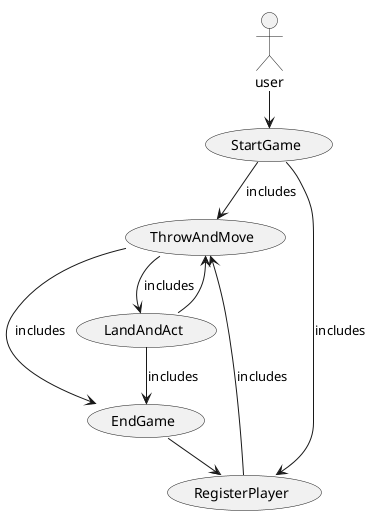 @startuml
    !pragma layout smetana
'https://plantuml.com/use-case-diagram

actor user
usecase "ThrowAndMove"
usecase "StartGame"
usecase "EndGame"
usecase "RegisterPlayer"
usecase "LandAndAct"

user --> StartGame
ThrowAndMove --> "EndGame" :includes
"StartGame" --> RegisterPlayer :includes
"StartGame" --> ThrowAndMove :includes
RegisterPlayer --> ThrowAndMove :includes
ThrowAndMove --> LandAndAct :includes
LandAndAct --> "EndGame" :includes
LandAndAct -> ThrowAndMove
"EndGame" --> RegisterPlayer
@enduml